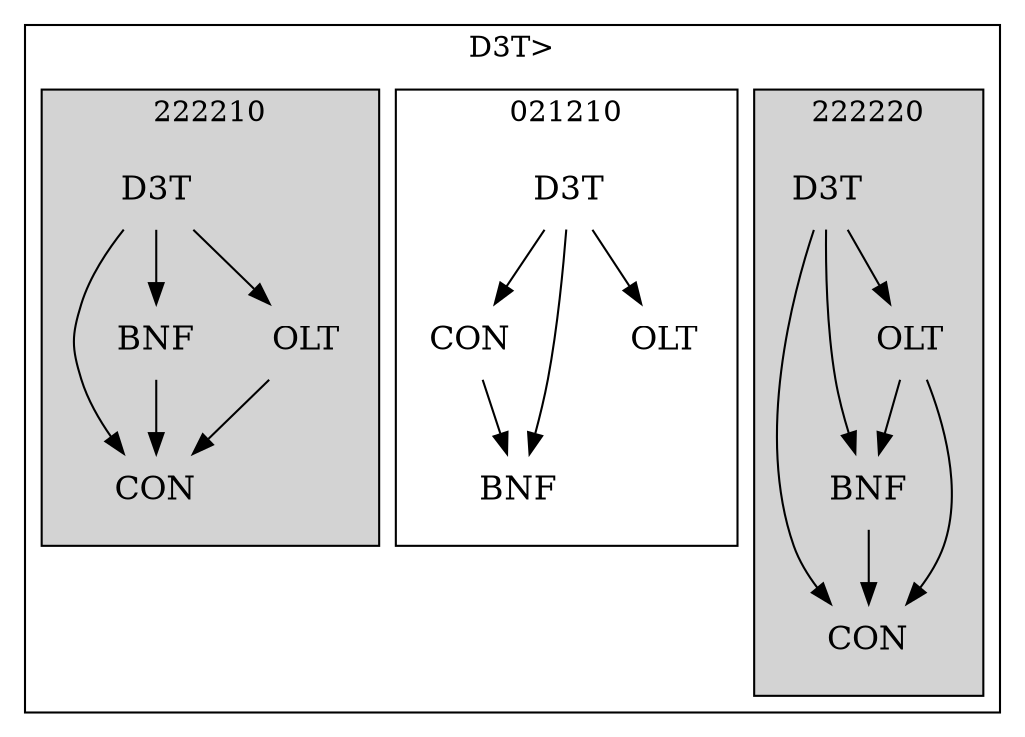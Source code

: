 strict digraph FirstlevelCluster {
	labelloc = "t";
	compound = false;
	subgraph cluster_0 {
	label= "D3T>";
		subgraph	cluster_2 {
		label = "222220";
			style = filled;
			node	[label = CON, shape = plaintext, fontsize = 16] CON2;
			node	[label = BNF, shape = plaintext, fontsize = 16] BNF2;
			node	[label = D3T, shape = plaintext, fontsize = 16] D3T2;
			node	[label = OLT, shape = plaintext, fontsize = 16] OLT2;
			BNF2->CON2;D3T2->CON2;D3T2->BNF2;D3T2->OLT2;OLT2->CON2;OLT2->BNF2;			}
		subgraph	cluster_3 {
		label = "021210";
			node	[label = CON, shape = plaintext, fontsize = 16] CON3;
			node	[label = BNF, shape = plaintext, fontsize = 16] BNF3;
			node	[label = D3T, shape = plaintext, fontsize = 16] D3T3;
			node	[label = OLT, shape = plaintext, fontsize = 16] OLT3;
			CON3->BNF3;D3T3->CON3;D3T3->BNF3;D3T3->OLT3;			}
		subgraph	cluster_4 {
		label = "222210";
			style = filled;
			node	[label = CON, shape = plaintext, fontsize = 16] CON4;
			node	[label = BNF, shape = plaintext, fontsize = 16] BNF4;
			node	[label = D3T, shape = plaintext, fontsize = 16] D3T4;
			node	[label = OLT, shape = plaintext, fontsize = 16] OLT4;
			BNF4->CON4;D3T4->CON4;D3T4->BNF4;D3T4->OLT4;OLT4->CON4;			}
}}